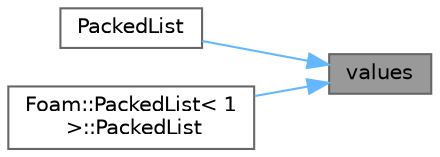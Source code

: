 digraph "values"
{
 // LATEX_PDF_SIZE
  bgcolor="transparent";
  edge [fontname=Helvetica,fontsize=10,labelfontname=Helvetica,labelfontsize=10];
  node [fontname=Helvetica,fontsize=10,shape=box,height=0.2,width=0.4];
  rankdir="RL";
  Node1 [id="Node000001",label="values",height=0.2,width=0.4,color="gray40", fillcolor="grey60", style="filled", fontcolor="black",tooltip=" "];
  Node1 -> Node2 [id="edge1_Node000001_Node000002",dir="back",color="steelblue1",style="solid",tooltip=" "];
  Node2 [id="Node000002",label="PackedList",height=0.2,width=0.4,color="grey40", fillcolor="white", style="filled",URL="$classFoam_1_1PackedList.html#a1d9a0de24141998db6fc33ede940c221",tooltip=" "];
  Node1 -> Node3 [id="edge2_Node000001_Node000003",dir="back",color="steelblue1",style="solid",tooltip=" "];
  Node3 [id="Node000003",label="Foam::PackedList\< 1\l \>::PackedList",height=0.2,width=0.4,color="grey40", fillcolor="white", style="filled",URL="$classFoam_1_1PackedList.html#af3fbdfd8eedce7e5bf34f0d5ac364125",tooltip=" "];
}

